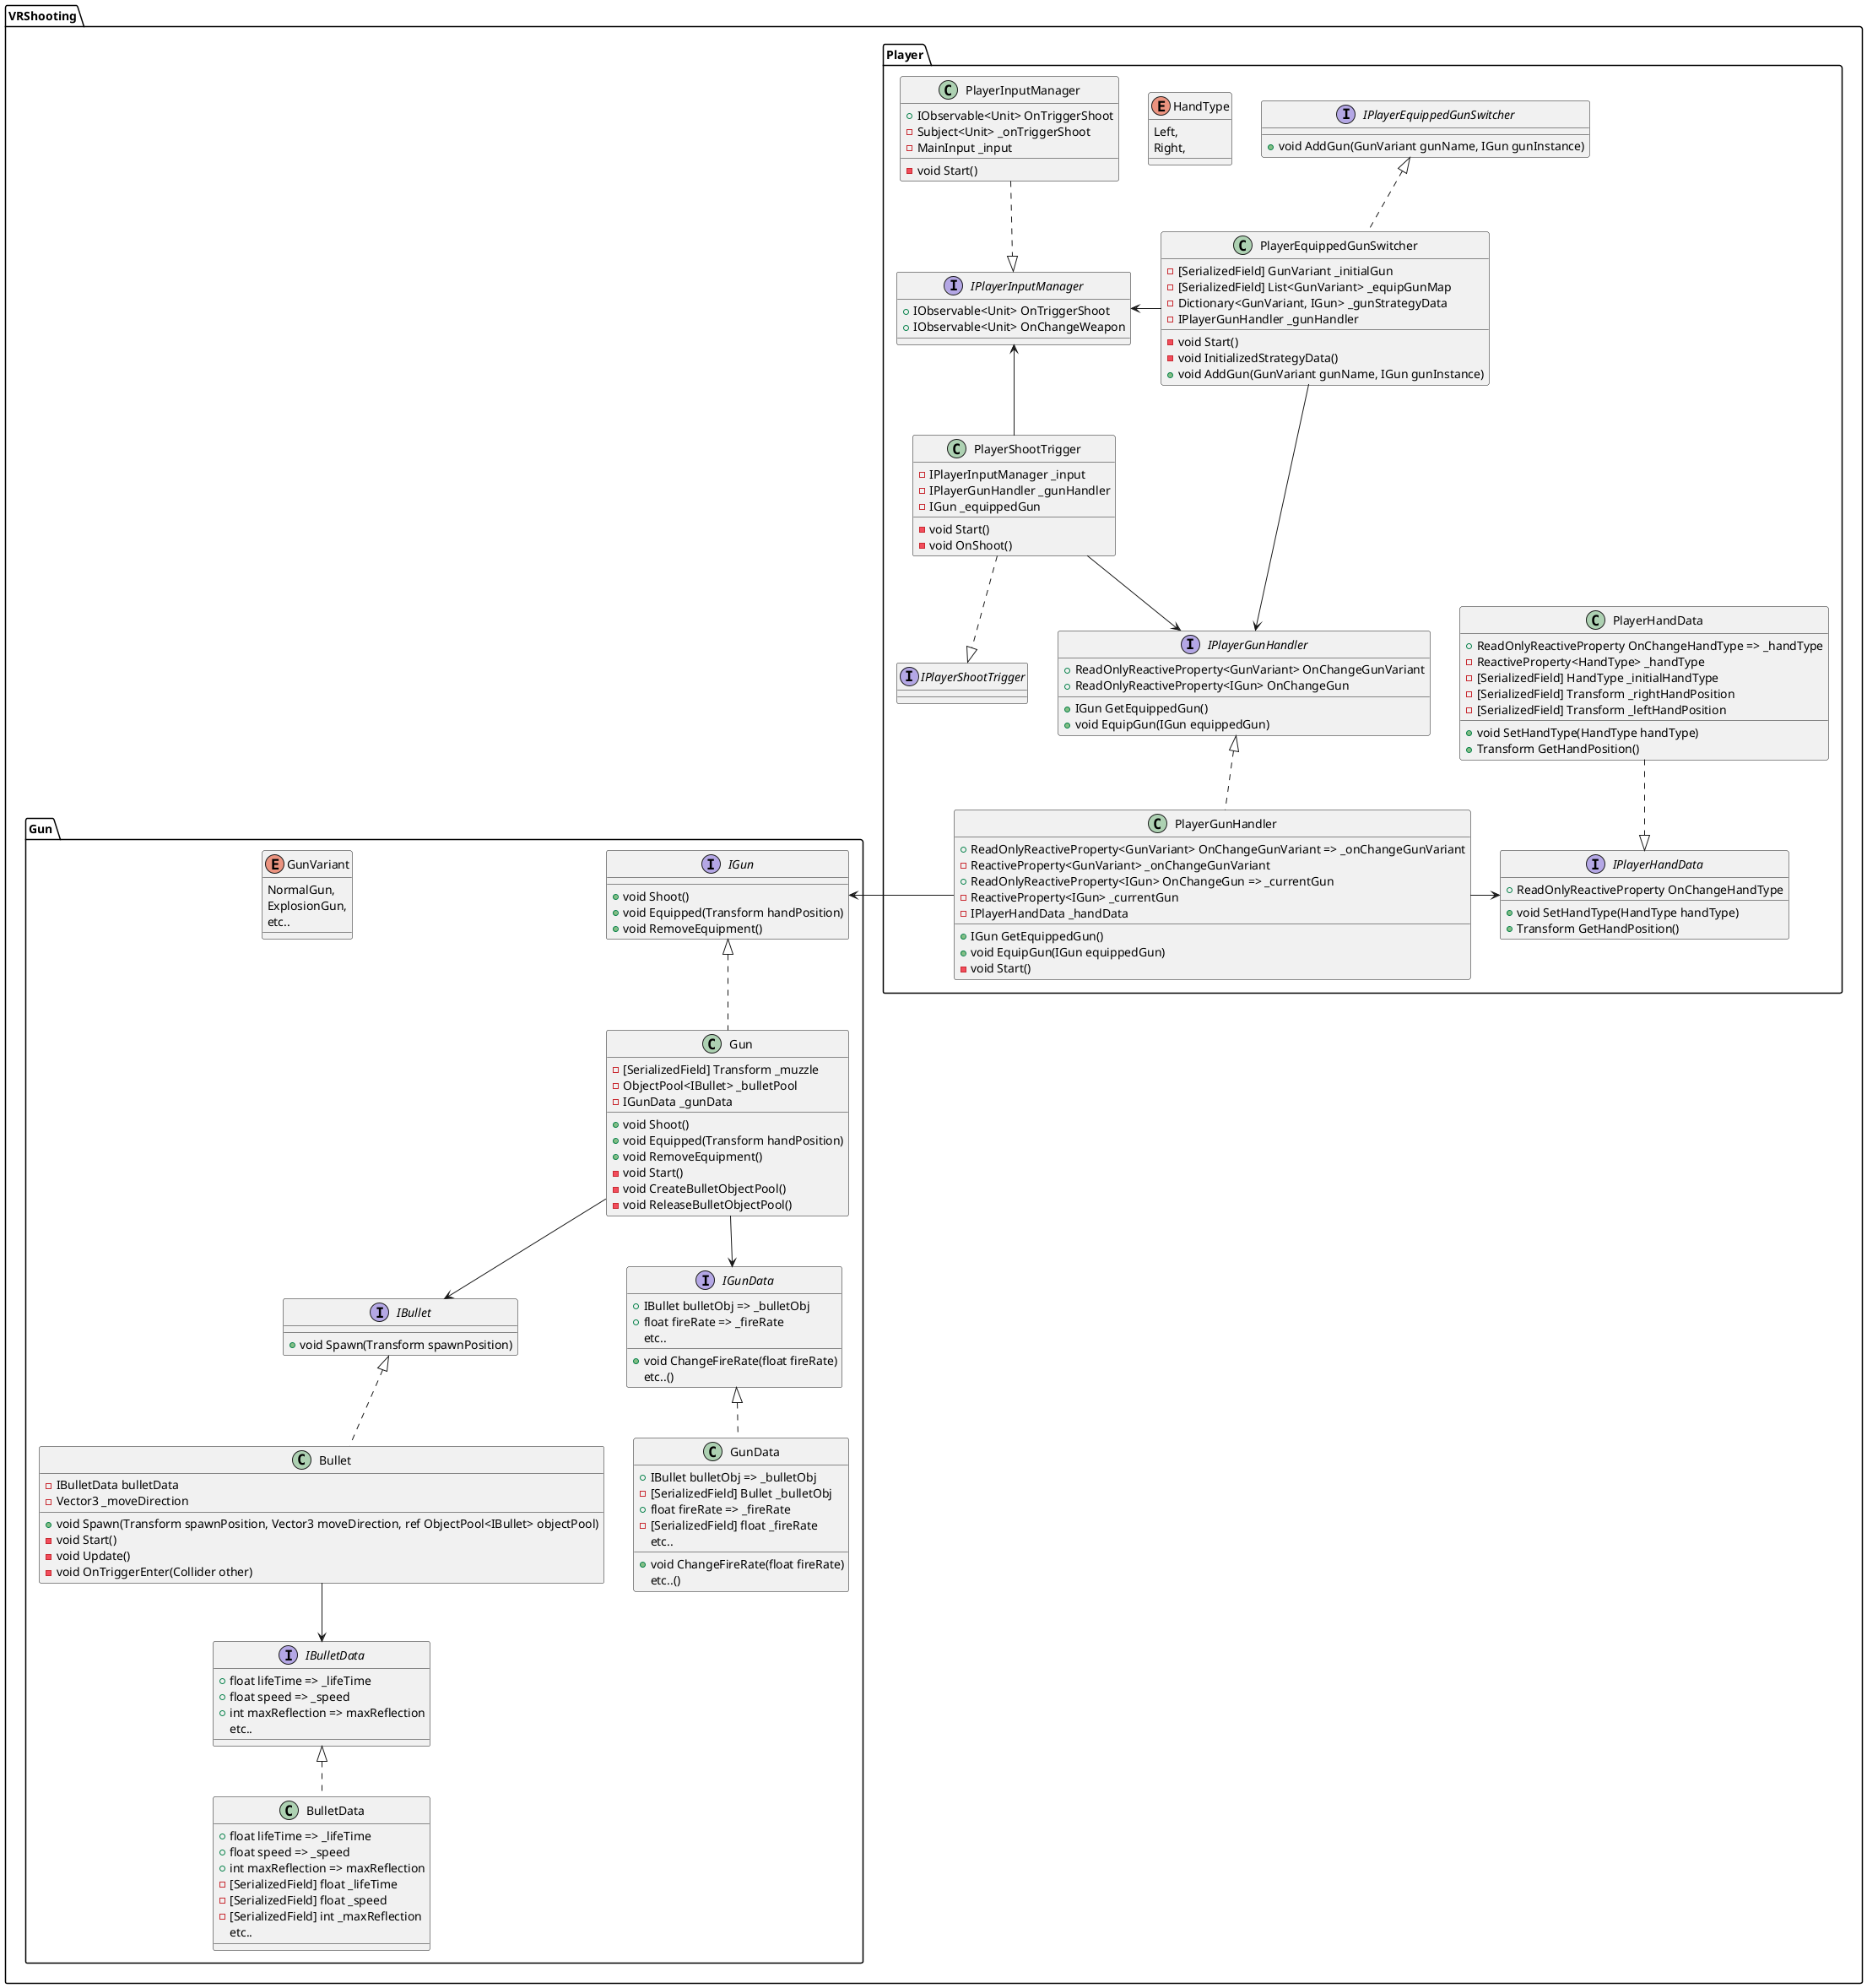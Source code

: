 ﻿@startuml
'https://plantuml.com/class-diagram

package VRShooting
{
    package Player
    {
        enum HandType
        {
            Left,
            Right,
        }
        class PlayerHandData
        {
            +ReadOnlyReactiveProperty OnChangeHandType => _handType
            -ReactiveProperty<HandType> _handType
            -[SerializedField] HandType _initialHandType
            -[SerializedField] Transform _rightHandPosition
            -[SerializedField] Transform _leftHandPosition
            +void SetHandType(HandType handType)
            +Transform GetHandPosition()
        }
        class PlayerShootTrigger
        {
            -IPlayerInputManager _input
            -IPlayerGunHandler _gunHandler
            -IGun _equippedGun
            -void Start()
            -void OnShoot()
        }
        class PlayerInputManager
        {
            +IObservable<Unit> OnTriggerShoot
            -Subject<Unit> _onTriggerShoot 
            -MainInput _input
            -void Start()
        }
        class PlayerGunHandler
        {
            +ReadOnlyReactiveProperty<GunVariant> OnChangeGunVariant => _onChangeGunVariant
            -ReactiveProperty<GunVariant> _onChangeGunVariant
            +ReadOnlyReactiveProperty<IGun> OnChangeGun => _currentGun
            -ReactiveProperty<IGun> _currentGun
            -IPlayerHandData _handData
            +IGun GetEquippedGun()
            +void EquipGun(IGun equippedGun)
            -void Start()
        }
        class PlayerEquippedGunSwitcher
        {
            -[SerializedField] GunVariant _initialGun
            -[SerializedField] List<GunVariant> _equipGunMap
            -Dictionary<GunVariant, IGun> _gunStrategyData
            -IPlayerGunHandler _gunHandler
            -void Start()
            -void InitializedStrategyData()
            +void AddGun(GunVariant gunName, IGun gunInstance)
        }
        interface IPlayerHandData
        {
            +ReadOnlyReactiveProperty OnChangeHandType
            +void SetHandType(HandType handType)
            +Transform GetHandPosition()   
        }
        interface IPlayerShootTrigger
        {
        }
        interface IPlayerInputManager
        {
            +IObservable<Unit> OnTriggerShoot
            +IObservable<Unit> OnChangeWeapon
        }
        interface IPlayerGunHandler
        {
            +ReadOnlyReactiveProperty<GunVariant> OnChangeGunVariant
            +ReadOnlyReactiveProperty<IGun> OnChangeGun
            +IGun GetEquippedGun()
            +void EquipGun(IGun equippedGun)
        }
        interface IPlayerEquippedGunSwitcher
        {
            +void AddGun(GunVariant gunName, IGun gunInstance)
        }
        
        PlayerInputManager ..|> IPlayerInputManager
        PlayerShootTrigger ..|> IPlayerShootTrigger
        PlayerGunHandler   ..u|> IPlayerGunHandler
        PlayerHandData         ..|> IPlayerHandData
        PlayerEquippedGunSwitcher ..u|> IPlayerEquippedGunSwitcher
        PlayerShootTrigger --u> IPlayerInputManager
        PlayerShootTrigger -->  IPlayerGunHandler    
        PlayerEquippedGunSwitcher --> IPlayerGunHandler
        PlayerEquippedGunSwitcher --left> IPlayerInputManager
        PlayerGunHandler --right> IPlayerHandData
    }
    package Gun
    {
        enum GunVariant
        {
            NormalGun,
            ExplosionGun,
            etc..
        }
        class Gun
        {
            -[SerializedField] Transform _muzzle
            -ObjectPool<IBullet> _bulletPool
            -IGunData _gunData
            +void Shoot()
            +void Equipped(Transform handPosition)
            +void RemoveEquipment()
            -void Start()
            -void CreateBulletObjectPool()
            -void ReleaseBulletObjectPool()
        }
        class GunData
        {
            +IBullet bulletObj => _bulletObj
            -[SerializedField] Bullet _bulletObj
            +float fireRate => _fireRate
            -[SerializedField] float _fireRate
            etc..
            +void ChangeFireRate(float fireRate)
            etc..()
        }
        class BulletData
        {
            +float lifeTime => _lifeTime
            +float speed => _speed
            +int maxReflection => maxReflection
            -[SerializedField] float _lifeTime
            -[SerializedField] float _speed
            -[SerializedField] int _maxReflection
            etc..
        }
        class Bullet
        {
            -IBulletData bulletData
            -Vector3 _moveDirection
            +void Spawn(Transform spawnPosition, Vector3 moveDirection, ref ObjectPool<IBullet> objectPool)
            -void Start()
            -void Update()
            -void OnTriggerEnter(Collider other)
        }
        interface IGun
        {
            +void Shoot()
            +void Equipped(Transform handPosition)
            +void RemoveEquipment()
        }
        interface IGunData
        {
            +IBullet bulletObj => _bulletObj
            +float fireRate => _fireRate
            etc..
            +void ChangeFireRate(float fireRate)
            etc..()
        }
        interface IBulletData
        {
            +float lifeTime => _lifeTime
            +float speed => _speed
            +int maxReflection => maxReflection
            etc..            
        }
        interface IBullet
        {
            +void Spawn(Transform spawnPosition)
        }
        
'        Implement interface
        Gun     ..up|> IGun
        GunData ..up|> IGunData
        Bullet     ..up|> IBullet
        BulletData ..u|> IBulletData
        
        Gun     --> IGunData
        Gun     --> IBullet
        Bullet  --> IBulletData
    }
    
    PlayerGunHandler --left> IGun
}

@enduml